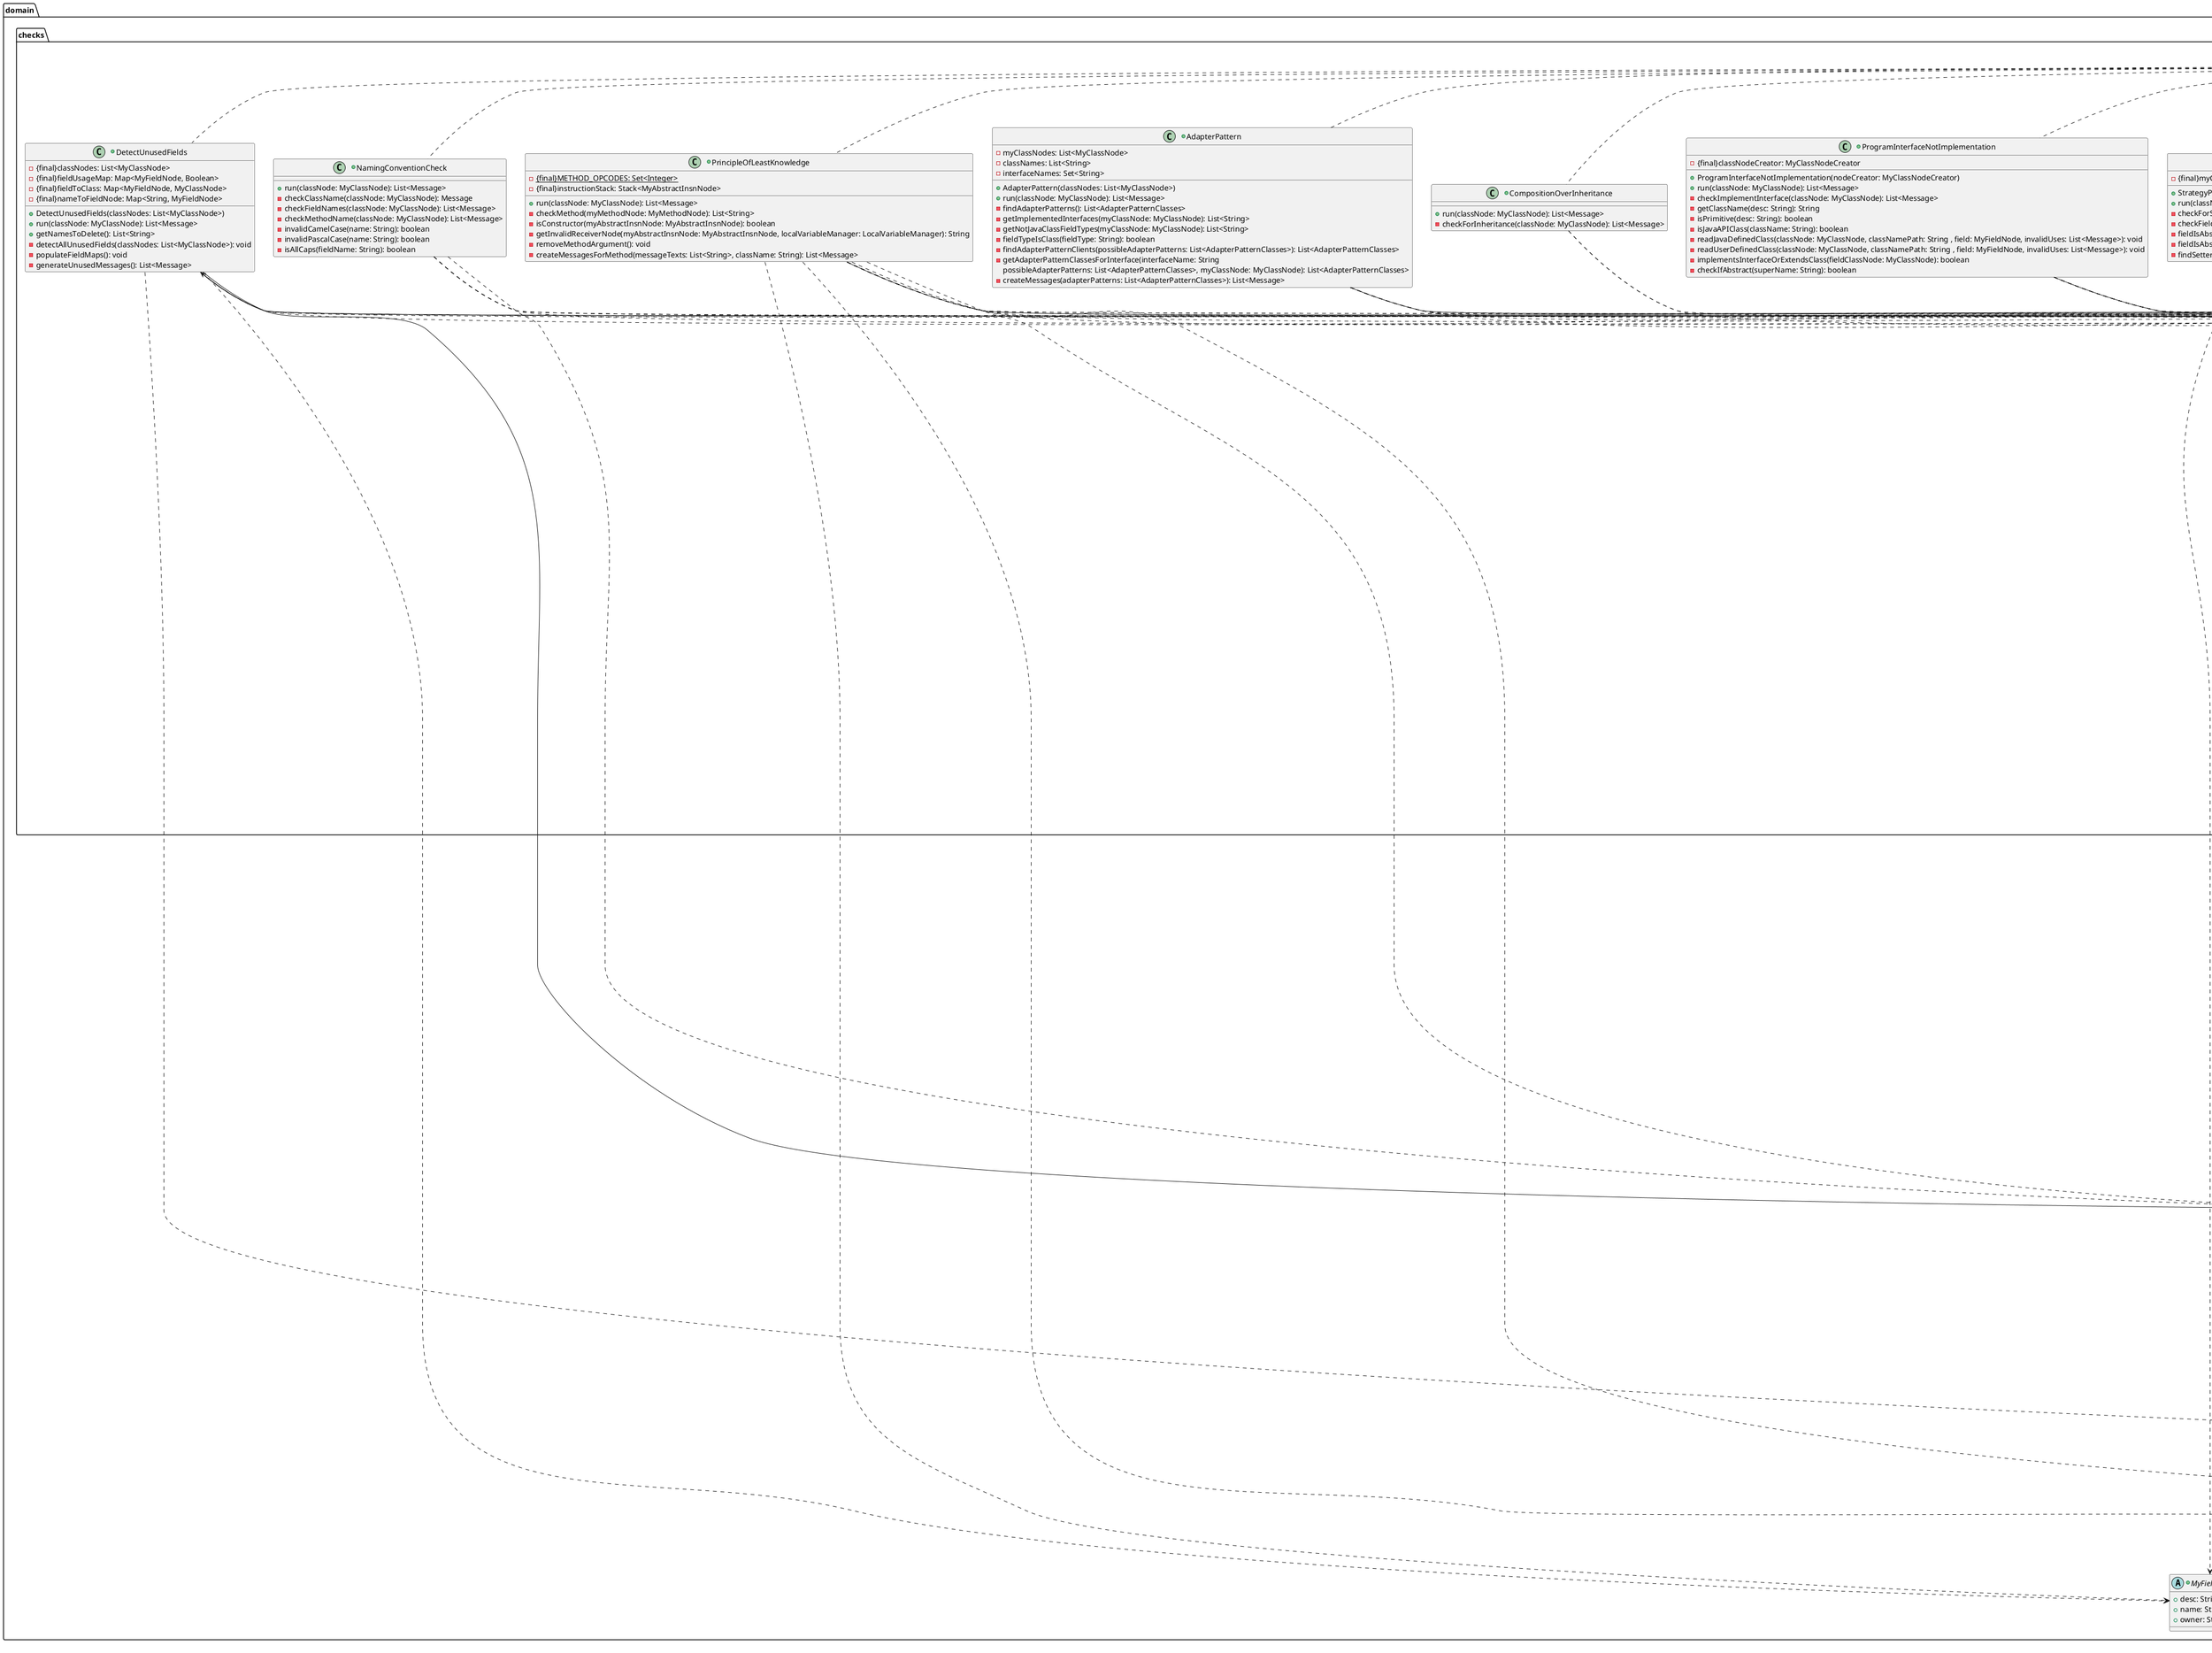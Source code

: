 @startuml
package presentation {
    +class ANSIColors {
        // lots of color constants
    }

    +class LinterMain {
        +LinterMain()
        +{static}main(args: String[]): void
        -{static}parseDirectory(directoryPath: Path): List<String>
        -{static}lint(checks: Set<LintType>, transformations: Set<LintType>, outputPath: String, files: List<String>, directoryPath: Path): List<Message>
        -{static}promptUserForDirectory(): Path
        -{static}isValidPath(inputPath: String): boolean
        -{static}promptUserForOutputFileName(): String
        -{static}promptUserForChecks(): Set<LintType>
        -{static}promptUserForPrinciples(): Set<LintType>
        -{static}promptUserForPatterns(): Set<LintType>
        -{static}promptUserForStyle(): Set<LintType>
        -{static}promptUserForTransformations(): Set<LintType>
        -{static}promptUser(): String
        -{static}prettyPrint(): void
        -{static}saveToFile(messages: List<Message>, outputPath: String): void
    }
}

package domain {

   package checks{
        +class AdapterPattern {
            -myClassNodes: List<MyClassNode>
            -classNames: List<String>
            -interfaceNames: Set<String>
            +AdapterPattern(classNodes: List<MyClassNode>)
            +run(classNode: MyClassNode): List<Message>
            -findAdapterPatterns(): List<AdapterPatternClasses>
            -getImplementedInterfaces(myClassNode: MyClassNode): List<String>
            -getNotJavaClassFieldTypes(myClassNode: MyClassNode): List<String>
            -fieldTypeIsClass(fieldType: String): boolean
            -findAdapterPatternClients(possibleAdapterPatterns: List<AdapterPatternClasses>): List<AdapterPatternClasses>
            -getAdapterPatternClassesForInterface(interfaceName: String
            possibleAdapterPatterns: List<AdapterPatternClasses>, myClassNode: MyClassNode): List<AdapterPatternClasses>
            -createMessages(adapterPatterns: List<AdapterPatternClasses>): List<Message>
        }

         +class AdapterPatternClasses {
                -adapter: String
                -target: String
                -adaptee: String
                -client: String
                +AdapterPatternClasses(adapter: String, target: String, adaptee: String, client: String)
                +AdapterPatternClasses(adapter: String, taret: String, adaptee: String)
                +getAdapter(): String
                +getTarget(): String
                +getAdaptee(): String
                +getClient(): String
        }

        +interface Check {
            +{abstract}run(classNode: MyClassNode): List<Message>
        }

        +class CompositionOverInheritance {
            +run(classNode: MyClassNode): List<Message>
            -checkForInheritance(classNode: MyClassNode): List<Message>
        }

        +class DetectUnusedFields {
           -{final}classNodes: List<MyClassNode>
           -{final}fieldUsageMap: Map<MyFieldNode, Boolean>
           -{final}fieldToClass: Map<MyFieldNode, MyClassNode>
           -{final}nameToFieldNode: Map<String, MyFieldNode>

           +DetectUnusedFields(classNodes: List<MyClassNode>)
           +run(classNode: MyClassNode): List<Message>
           +getNamesToDelete(): List<String>
           -detectAllUnusedFields(classNodes: List<MyClassNode>): void
           -populateFieldMaps(): void
           -generateUnusedMessages(): List<Message>
       }

        +class FinalLocalVariables {
            -{static}{final}STORE_OPCODES: Set<Integer>
            -localVariableManager: LocalVariableManager

            +FinalLocalVariables()
            +run(classNode: MyClassNode): List<Message>
            -checkMethodForFinalLocalVariables(myMethodNode: MyMethodNode): void
            -handleValueStored(localVariableInfo: LocalVariableInfo): void
            -createMessagesForMethod(className: String, methodName: String): List<Message>
        }

        +class HiddenFields {
            +run(classNode: MyClassNode): List<Message>
            -checkFieldHiding(classNode: MyClassNode): List<Message>
        }

        +class LocalVariableInfo {
            -{final}name: String
            -{final}firstLabel: MyLabel
            -{final}lastLabel: MyLabel
            -{final}index: int
            -isInScope: boolean
            -hasBeenStored: boolean
            -hasBeenStoredOnce: boolean

            +LocalVariableInfo(name: String, firstLabel: MyLabel, lastLabel: MyLabel, index: int)
            +setIsInScope(isInScope: boolean): void
            +setHasBeenStored(hasBeenStored: boolean): void
            +setHasBeenStoredOnce(hasBeenStoredOnce: boolean): void
            +getName(): String
            +getFirstLabel(): MyLabel
            +getLastLabel(): MyLabel
            +getIndex(): int
            +getIsInScope(): boolean
            +getHasBeenStored(): boolean
            +getHasBeenStoredOnce(): boolean
        }

        +class LocalVariableManager {
            -{static}{final}STORE_OPCODES: Set<Integer>
            -{static}{final}LOAD_OPCODES: Set<Integer>
            -localVariables: Set<LocalVariableInfo>
            -parameters: Set<LocalVariableInfo>
            -createdVariables: Set<LocalVariableInfo>
            -prevInsnIsLabel: boolean
            -prevInsn: MyAbstractInsnNode

            +LocalVariableManager(myMethodNode: MyMethodNode)
            -loadLocalVariables(myMethodNode: MyMethodNode): void
            +updateVariableScopes(insn: MyAbstractInsnNode): void
            -setInScopeVariables(insn: MyAbstractInsnNode, localVariables: Set<LocalVariableInfo>): void
            -setOutOfScopeVariables(insn: MyAbstractInsnNode, localVariables: Set<LocalVariableInfo>): void
            +addCreatedVariable(myAbstractInsnNode: MyAbstractInsnNode): void
            +isCreatedVariable(myAbstractInsnNode: MyAbstractInsnNode): boolean
            +isParameter(myAbstractInsnNode: MyAbstractInsnNode): boolean
            +getVariableAtIndex(index: int): LocalVariableInfo
            +getHasBeenStoredOnce(): Set<LocalVariableInfo>
        }

         +class NamingConventionCheck {
            +run(classNode: MyClassNode): List<Message>
            -checkClassName(classNode: MyClassNode): Message
            -checkFieldNames(classNode: MyClassNode): List<Message>
            -checkMethodName(classNode: MyClassNode): List<Message>
            -invalidCamelCase(name: String): boolean
            -invalidPascalCase(name: String): boolean
            -isAllCaps(fieldName: String): boolean
        }

        +class PrincipleOfLeastKnowledge {
            -{static}{final}METHOD_OPCODES: Set<Integer>
            -{final}instructionStack: Stack<MyAbstractInsnNode>
            +run(classNode: MyClassNode): List<Message>
            -checkMethod(myMethodNode: MyMethodNode): List<String>
            -isConstructor(myAbstractInsnNode: MyAbstractInsnNode): boolean
            -getInvalidReceiverNode(myAbstractInsnNode: MyAbstractInsnNode, localVariableManager: LocalVariableManager): String
            -removeMethodArgument(): void
            -createMessagesForMethod(messageTexts: List<String>, className: String): List<Message>
        }

        +class ProgramInterfaceNotImplementation {
            -{final}classNodeCreator: MyClassNodeCreator
            +ProgramInterfaceNotImplementation(nodeCreator: MyClassNodeCreator)
            +run(classNode: MyClassNode): List<Message>
            -checkImplementInterface(classNode: MyClassNode): List<Message>
            -getClassName(desc: String): String
            -isPrimitive(desc: String): boolean
            -isJavaAPIClass(className: String): boolean
            -readJavaDefinedClass(classNode: MyClassNode, classNamePath: String , field: MyFieldNode, invalidUses: List<Message>): void
            -readUserDefinedClass(classNode: MyClassNode, classNamePath: String , field: MyFieldNode, invalidUses: List<Message>): void
            -implementsInterfaceOrExtendsClass(fieldClassNode: MyClassNode): boolean
            -checkIfAbstract(superName: String): boolean
        }

        +class StrategyPattern {
            -{final}myClassNodeCreator: MyClassNodeCreator
            +StrategyPattern(creator: MyClassNodeCreator)
            +run(classNode: MyClassNode): List<Message>
            -checkForStrategyPattern(classNode: MyClassNode): List<Message>
            -checkFieldForStrategyPattern(field: MyFieldNode, classNode: MyClassNode): Message
            -fieldIsAbstractAndValidClass(name: String): boolean
            -fieldIsAbstractType(classNode: MyClassNode): boolean
            -findSetter(classNode: MyClassNode, fieldName: String, fieldType: String): String
        }

        +class TemplateMethodPattern {
            +run(classNode: MyClassNode): List<Message>
            -detectTemplateMethod(myClassNode: MyClassNode): List<Message>
            -containsAbstractMethodCall(instructions: List<MyAbstractInsnNode>, methods: List<MyMethodNode>): boolean
            -similarAbstractMethodInsn(methodInsnNode: MethodInsnNode, methodNode: MyMethodNode): boolean
            -isAMethodCall(node: MyAbstractInsnNode): boolean
        }
    }

    package transformations{
        +class DeleteUnusedFields {
             -{final}modifiedClassNodes: List<ClassNode>
             -{final}outputPath: String
             -{final}byteCodeExporter: Exporter
             +DeleteUnusedFields(path: String)
             +run(classNodes: List<MyClassNode>): List<Message>
             -deleteUnusedFields(classNode: ClassNode, fieldsToDelete: List<String>): ClassNode
             -exportModifiedClassNodes(): List<Message>
        }

        +class FieldsRemover {
             -{final}fieldsToRemove: List<String>
             +FieldsRemover(api: int, cv: ClassVisitor, fieldsToRemove: List<String>)
             +visitField(access: int, name: String, descriptor: String, signature: String, value: Object): FieldVisitor
             +visitMethod(access: int, name: String, descriptor: String, signature: String, exceptions: String[]): MethodVisitor
        }

       -class (static)CustomMethodVisitor {
             -{final}fieldsToRemove: List<String>
             +CustomMethodVisitor(api: int, mv: MethodVisitor, fieldsToRemove: List<String>)
             +visitFieldInsn(opcode: int, owner: String, name: String, descriptor: String): void
       }

       +interface Transformation {
            +{abstract} run(classNodes: List<ClassNode>): List<Message>
       }
    }

    package myasm {
        +class MyASMAbstractInsnNodeFactory{
            +MyASMAbstractInsnNode(abstractInsnNode: AbstractInsnNode)
            +constructTypedInsnNode(node: AbstractInsnNode): MyAbstractInsnNode
        }

        +class MyASMClassNode{
            -{final}classNode: ClassNode
            +MyASMClassNode(classNode: ClassNode)
            +getClassNode(): ClassNode
            -convertFields(): List<MyFieldNode>
            -convertMethods(): List<MyMethodNode>
        }

        +class MyASMClassNodeCreator {
            -{final}directoryPath: Path
            -{final}PACKAGE_NOT_FOUND: int
            +MyASMClassNodeCreator(directoryPath: Path)
            +createMyClassNodeFromName(path: String): MyClassNode
            +createMyClassNodeFromFile(path: File): MyClassNode
            +createUniqueMyClassNodeFromName(className: String): MyClassNode
            -createMyClassNode(reader: ClassReader): MyClassNode
            -findRelativePath(description: String): String
        }

        +class MyASMFieldInsnNode{
            -{final}fieldInsnNode: FieldInsnNode
            -{final}factory: MyASMAbstractInsnNodeFactory
            +MyASMFieldInsnNode(abstractInsnNode: AbstractInsnNode)
            +getNext(): MyAbstractInsnNode
            +getOpcode(): int
            +getType(): int
        }

        +class MyASMClassReader{
            -classReader: ClassReader

            +MyASMClassReader(classReader: ClassReader)
        }

        +class MyASMFieldNode {
            -{final}fieldNode: FieldNode
            +MyASMFieldNode(fieldNode: FieldNode)
        }

        +class MyASMLabel{
            -{final}label: Label
            +MyASMLabel(label: Label)
            +equals(otherLabel: MyLabel): boolean
            +getLabel(): Label
        }

        +class MyASMLabelNode {
            -{final}labelNode: LabelNode
            -{final}factory: MyASMAbstractInsnNodeFactory
            +MyASMLabelNode(labelNode: AbstractInsnNode)
            +getNext(): MyAbstractInsnNode
            +getOpcode(): int
            +getType(): int
            +getLabel(): MyLabel
        }

        +class MyASMLocalVariableNode{
           -{final}localVariableNode: LocalVariableNode
           +MyASMLocalVariableNode(localVariableNode: LocalVariableNode)
        }

        +class MyASMMethodInsnNode{
            -{final}methodInsnNode: MethodInsnNode
            -{final}factory: MyASMAbstractInsnNodeFactory
            +MyASMMethodInsnNode(methodInsNode: AbstractInsnNode)
            +getNext(): MyAbstractInsnNode
            +getOpcode(): int
            +getType(): int
        }

        +class MyASMMethodNode{
            -{final}methodNode: MethodNode
            -{final}factory: MyASMAbstractInsnNodeFactory
            +MyASMMethodNode(methodNode: MethodNode)
            -convertInstructionNodes(): List<MyAbstractInsnNode>
            -convertLocalVariableNodes(): List<MyLocalVariableNode>
        }

        +class MyASMType {
            -{final}type: Type
            +MyASM(type: Type)
            +MyASM()
            +getArgumentTypes(): Type[]
            +getType(): MyType
        }

        +class MyASMVarInsnNode {
            -{final}varInsnNode: VarInsnNode
            -{final}factory: MyASMAbstractInsnNodeFactory
            +MyASMVarInsnNode(varInsnNode: VarInsnNode)
            +getNext(): MyAbstractInsnNode
            +getOpcode(): int
            +getType(): int
        }
    }

     +class Linter {
        -{final}creator: MyClassNodeCreator
        -{final}myClassNodes: List<MyClassNode>
        -{final}checkTypeToCheck: Map<LintType, Check>
        -{final}transformationTypeToTransformation: Map<LintType, Transformation>
        +Linter(classPaths: List<String>, myClassNodeCreator: MyClassNodeCreator, outputPath: String)
        +runSelectedChecks(lintTypes: Set<LintType>): List<Message>
        +runSelectedTransformations(transformations: Set<LintType>): List<Message>
        -populateTransformMap(outputPath: String): void
        -populateCheckMap(): void
        -createClassNodes(classPaths: List<String>): List<MyClassNode>
        -runCheckOnAllNodes(lintType: LintType): List<Message>
        }

    +enum LintType {
        HIDDEN_FIELDS,
        NAMING_CONVENTION,
        FINAL_LOCAL_VARIABLES,
        UNUSED_FIELD,
        INTERFACE_OVER_IMPLEMENTATION,
        COMPOSITION_OVER_INHERITANCE,
        PLK,
        TEMPLATE_METHOD_PATTERN,
        STRATEGY_PATTERN,
        ADAPTER_PATTERN
    }

    +class Message {
        -{final}lintType: LintType
        -{final}message: String
        -{final}classOfInterest: String
        +Message(cType: LintType, classNameOfInterest: String, mess: String)
        +getLintType(): LintType
        +getMessage(): String
        +getClassOfInterest(): String
        +toString(): String
        +equals(obj: Object): boolean
        +hashCode(): int
    }

    +abstract class MyAbstractInsnNode {
        +{static}{final}FIELD_INSN: int
        +{static}{final}LABEL: int
        +{static}{final}METHOD_INSN: int
        +{static}{final}VAR_INSN: int
        +{abstract}getNext(): MyAbstractInsnNode
        +{abstract}getOpcode(): int
        +{abstract}getType(): int

    }

    +abstract class MyClassNode {
        +access: int
        +fields: List<MyFieldNode>
        +interfaces: List<String>
        +methods: List<MyMethodNode>
        +name: String
        +superName: String
    }

    +interface MyClassNodeCreator {
        +{abstract}createMyClassNodeFromName(path: String): MyClassNode
        +{abstract}createMyClassNodeFromFile(path: File): MyClassNode
        +{abstract}createUniqueMyClassNodeFromName(className: String): MyClassNode
    }

    +class MyDefaultInsnNode {
        +getNext(): MyAbstractInsnNode
        +getOpcode: int
        +getType(): int
    }

    +interface MyClassReader {
    }

    +abstract class MyFieldNode {
        +access: int
        +desc: String
        +name: String
    }

    +interface MyLabel {
        +{abstract}equals(label: MyLabel): boolean
    }

    +abstract class MyMethodNode {
        +access: int
        +desc: String
        +instructions: List<MyAbstractInsnNode>
        +localVariables: List<MyLocalVariableNode>
        +name: String
    }

    +abstract class MyLocalVariableNode {
        +end: MyLabelNode
        +index: int
        +name: String
        +start: MyLabelNode
    }

    +abstract class MyLabelNode{
        +{abstract}getLabel(): MyLabel
    }

    +abstract class MyMethodInsnNode{
        +desc: String
        +name: String
    }

    +abstract class MyVarInsnNode {
           +var: int
       }

    +abstract class MyFieldInsnNode{
        +desc: String
        +name: String
        +owner: String
    }

    +abstract class MyType {
        +{abstract}getArgumentTypes(): MyType[]
        +{abstract}getType(typeDescriptor: String): MyType
    }

    +interface MyOpcodes {
        ACC_ABSTRACT: int
        ACC_ENUM: int
        ACC_FINAL: int
        ACC_INTERFACE: int
        ACC_STATIC: int
        GETFIELD: int
        GETSTATIC: int
        PUTFIELD: int
        PUTSTATIC: int
        H_INVOKEINTERFACE: int
        H_INVOKESPECIAL: int
        H_INVOKESTATIC: int
        H_INVOKEVIRTUAL: int
        INVOKEDYNAMIC: int
        INVOKEINTERFACE: int
        INVOKESPECIAL: int
        INVOKEVIRTUAL: int
        ALOAD: int
        DLOAD: int
        FLOAD: int
        ILOAD: int
        LLOAD: int
        ASTORE: int
        DSTORE: int
        FSTORE: int
        ISTORE: int
        LSTORE: int
        ASM8: int
    }
}

package datasource {
    +interface Saver {
        +{abstract} saveMessage(message: String): void
    }
    +class MessageSaver implements Saver {
        -logStream: PrintStream
        +MessageSaver(path: String)
        +saveMessage(message: String): void
        -createDirectory(path: String): void
    }

    +interface Exporter{
        +{abstract}save(outputPath: String, className: String, bytecode:  byte[]): void
    }

    +class ByteCodeExporter{
        +save(outputPath: String, className: String, byteCode: byte[]): void
        -createDirectory(path: String): void
    }
    note left of ByteCodeExporter
        ByteCodeExporter depends on File
        and FIleOutputStream
    end note
    ByteCodeExporter .up.|> Exporter
}

package org.objectweb.asm {
    +class AbstractInsnNode {
    }
    +class ClassNode {
    }
    +class ClassReader {
    }
    +class FieldNode {
    }
    +class Label {
    }
    +class LabelNode {
    }
    +class LocalVariableNode{
    }
    +class MethodInsnNode{
    }
    +class MethodNode {
    }
    +class VarInsnNode {
    }
    +class FieldInsnNode{
    }
   +class MethodVisitor{
   }
   +class ClassVisitor{
   }
   +class MethodVisitor{
   }
   +class ClassWriter{
   }
}

LinterMain ..> Linter
LinterMain ..> LintType
LinterMain ..> Message
LinterMain ..> MyASMClassNodeCreator
LinterMain ..> MyClassNodeCreator
LinterMain ..> Saver

Linter --> "*"Check
Linter ..> Check
Linter ..> DeleteUnusedFields
Linter .up.> Message
Linter -> "*" MyClassNode
Linter ..> MyClassNode
Linter --> MyClassNodeCreator
Linter -> "*"LintType
Linter ..> LintType
Linter -->"*" Transformation
Linter ...> Transformation

Message --> LintType

MyASMClassNode ..up|> MyClassNode
MyASMClassReader .up|> MyClassReader
MyASMFieldNode -up|> MyFieldNode
MyASMLabel ..up|> MyLabel
MyASMLabelNode -|> MyLabelNode
MyASMLocalVariableNode -up|> MyLocalVariableNode
MyASMMethodInsnNode ..up|> MyMethodInsnNode
MyMethodInsnNode -up-|> MyAbstractInsnNode
MyASMMethodNode -up-|> MyMethodNode
MyASMVarInsnNode -up|> MyVarInsnNode
MyLabelNode -|> MyAbstractInsnNode
MyVarInsnNode -up-|> MyAbstractInsnNode
MyASMFieldInsnNode -up-|> MyFieldInsnNode
MyFieldInsnNode -up-|> MyAbstractInsnNode
MyDefaultInsnNode -up-|> MyAbstractInsnNode

MyASMAbstractInsnNodeFactory ..> MyAbstractInsnNode
MyASMAbstractInsnNodeFactory ..> MyASMFieldInsnNode
MyASMAbstractInsnNodeFactory ..> MyASMLabelNode
MyASMAbstractInsnNodeFactory ..> MyASMMethodInsnNode
MyASMAbstractInsnNodeFactory ..> MyASMVarInsnNode
MyASMAbstractInsnNodeFactory ..> MyDefaultInsnNode

Check .up> Message
Check --> domain.MyClassNode
Check <|.. AdapterPattern
Check <|.. FinalLocalVariables
Check <|.. PrincipleOfLeastKnowledge
Check <|.. HiddenFields
Check <|.. ProgramInterfaceNotImplementation
Check <|.. TemplateMethodPattern
Check <|.. StrategyPattern
Check <|.. NamingConventionCheck
Check <|.. CompositionOverInheritance
Check <|.. DetectUnusedFields

MyClassNodeCreator ..> MyClassNode
MyClassNodeCreator ..> MyClassReader

StrategyPattern ..> LintType
StrategyPattern ..> Message
StrategyPattern ..> MyAbstractInsnNode
StrategyPattern --> MyClassNodeCreator
StrategyPattern ..> MyClassNode
StrategyPattern ..> MyFieldNode
StrategyPattern ..> MyFieldInsnNode
StrategyPattern ..> MyMethodNode
StrategyPattern ..> MyOpcodes

TemplateMethodPattern ..> LintType
TemplateMethodPattern ..> MyAbstractInsnNode
TemplateMethodPattern ..> MyMethodNode
TemplateMethodPattern ..> MyMethodInsnNode
TemplateMethodPattern ..> MyClassNode
TemplateMethodPattern ..> MyOpcodes
TemplateMethodPattern ..> Message

CompositionOverInheritance ..> Message
CompositionOverInheritance ..> MyClassNode

NamingConventionCheck ..> Message
NamingConventionCheck ..> MyClassNode
NamingConventionCheck ..> MyFieldNode
NamingConventionCheck ..> MyMethodNode
NamingConventionCheck ..> MyOpcodes

AdapterPattern ..> AdapterPatternClasses
AdapterPattern ..> LintType
AdapterPattern ..> Message
AdapterPattern -->"*" MyClassNode
AdapterPattern ..> MyFieldNode

FinalLocalVariables ..> LintType
FinalLocalVariables ..> LocalVariableInfo
FinalLocalVariables --> LocalVariableManager
FinalLocalVariables ..> LocalVariableManager
FinalLocalVariables ..> Message
FinalLocalVariables ..> MyAbstractInsnNode
FinalLocalVariables ..> MyMethodNode
FinalLocalVariables ..> MyOpcodes

HiddenFields ..> MyClassNode
HiddenFields ..> MyFieldNode
HiddenFields ..> MyLocalVariableNode
HiddenFields ..> MyMethodNode
HiddenFields ..> Message

LocalVariableInfo -->"2" MyLabel

LocalVariableManager -->"*" LocalVariableInfo
LocalVariableManager ..> LocalVariableInfo
LocalVariableManager --> MyAbstractInsnNode
LocalVariableManager ..> MyLabel
LocalVariableManager ..> MyLabelNode
LocalVariableManager ..> MyLocalVariableNode
LocalVariableManager ..> MyOpcodes
LocalVariableManager ..> MyVarInsnNode

PrincipleOfLeastKnowledge ..> LintType
PrincipleOfLeastKnowledge ..> LocalVariableManager
PrincipleOfLeastKnowledge ..> Message
PrincipleOfLeastKnowledge -->"*" MyAbstractInsnNode
PrincipleOfLeastKnowledge ..> MyFieldInsnNode
PrincipleOfLeastKnowledge ..> MyMethodNode
PrincipleOfLeastKnowledge ..> MyMethodInsnNode
PrincipleOfLeastKnowledge ..> MyOpcodes
PrincipleOfLeastKnowledge ..> MyType
PrincipleOfLeastKnowledge ..> MyVarInsnNode

ProgramInterfaceNotImplementation ..> Message
ProgramInterfaceNotImplementation ..> MyClassNode
ProgramInterfaceNotImplementation --> MyClassNodeCreator
ProgramInterfaceNotImplementation ..> MyFieldNode
ProgramInterfaceNotImplementation ..> MyOpcodes
ProgramInterfaceNotImplementation ..> LintType

DetectUnusedFields --->"*" MyClassNode
DetectUnusedFields ->"*" MyFieldNode
DetectUnusedFields -> MyMethodNode
DetectUnusedFields .> MyAbstractInsnNode
DetectUnusedFields .> MyFieldInsnNode
DetectUnusedFields ..> MyOpcodes
DetectUnusedFields ..> Message

DeleteUnusedFields .up.|> Transformation
DeleteUnusedFields ..> ByteCodeExporter
DeleteUnusedFields ->"*" ClassNode
DeleteUnusedFields .> ClassNode
DeleteUnusedFields ..> ClassWriter
DeleteUnusedFields -> Exporter
DeleteUnusedFields ..> DetectUnusedFields
DeleteUnusedFields .> FieldsRemover
DeleteUnusedFields ..> Message
DeleteUnusedFields .> MyClassNode
DeleteUnusedFields .> MyOpcodes

Transformation .> Message
Transformation .> MyClassNode

CustomMethodVisitor -|> MethodVisitor
CustomMethodVisitor .> MethodVisitor

FieldsRemover -|> ClassVisitor
FieldsRemover .> ClassVisitor
FieldsRemover .> CustomMethodVisitor
FieldsRemover ..> FieldVisitor
FieldsRemover .> MethodVisitor

MyDefaultInsnNode ..> MyAbstractInsnNode

MyASMClassNode --> ClassNode
MyASMClassNode ..> ClassNode
MyASMClassNode ..> FieldNode
MyASMClassNode ..> MethodNode
MyASMClassNode ..> MyASMFieldNode
MyASMClassNode ..> MyFieldNode
MyASMClassNode ..> MyASMMethodNode
MyASMClassNode ..> MyMethodNode

MyASMClassNodeCreator ..|> MyClassNodeCreator
MyASMClassNodeCreator ..> ClassNode
MyASMClassNodeCreator ..> ClassReader
MyASMClassNodeCreator ..> MyClassNode
MyASMClassNodeCreator ..> MyASMClassNode

MyASMClassReader --> org.objectweb.asm.ClassReader
MyASMClassReader ..> org.objectweb.asm.ClassReader

MyASMFieldInsnNode ..> AbstractInsnNode
MyASMFieldInsnNode --> FieldInsnNode
MyASMFieldInsnNode ..> FieldInsnNode
MyASMFieldInsnNode --> MyASMAbstractInsnNodeFactory
MyASMFieldInsnNode ..> MyASMAbstractInsnNodeFactory
MyASMFieldInsnNode ..> MyAbstractInsnNode

MyASMFieldNode --> FieldNode

MyASMLabel ..> MyLabel
MyASMLabel --> Label
MyASMLabel ..> Label

MyASMLabelNode ..> AbstractInsnNode
MyASMLabelNode --> LabelNode
MyASMLabelNode --> MyASMAbstractInsnNodeFactory
MyASMLabelNode ..> MyASMAbstractInsnNodeFactory
MyASMLabelNode ..> MyAbstractInsnNode
MyASMLabelNode ..> MyLabel

MyASMLocalVariableNode -down--> LocalVariableNode
MyASMLocalVariableNode .down..> MyASMLabelNode

MyASMMethodInsnNode ..> AbstractInsnNode
MyASMMethodInsnNode -> MethodInsnNode
MyASMMethodInsnNode ..> MethodInsnNode
MyASMMethodInsnNode ..> MyAbstractInsnNode
MyASMMethodInsnNode -> MyASMAbstractInsnNodeFactory
MyASMMethodInsnNode ..> MyASMAbstractInsnNodeFactory

MyASMMethodNode --> MethodNode
MyASMMethodNode ..> MethodNode
MyASMMethodNode --> MyASMAbstractInsnNodeFactory
MyASMMethodNode ..> MyASMAbstractInsnNodeFactory
MyASMMethodNode ..> MyAbstractInsnNode
MyASMMethodNode ..> MyLocalVariableNode

MyASMType -|> MyType
MyASMType ..> MyType
MyASMType --> Type

MyASMVarInsnNode ..> AbstractInsnNode
MyASMVarInsnNode --> MyASMAbstractInsnNodeFactory
MyASMVarInsnNode ..> MyASMAbstractInsnNodeFactory
MyASMVarInsnNode --> VarInsnNode
MyASMVarInsnNode ..> VarInsnNode

MyClassNode -->"*" MyFieldNode
MyClassNode -->"*" MyMethodNode

MyLabelNode ..> MyLabel

MyLocalVariableNode -->"2" MyLabelNode

MyMethodNode -->"*" MyAbstractInsnNode
MyMethodNode -->"*" MyLocalVariableNode
@enduml
